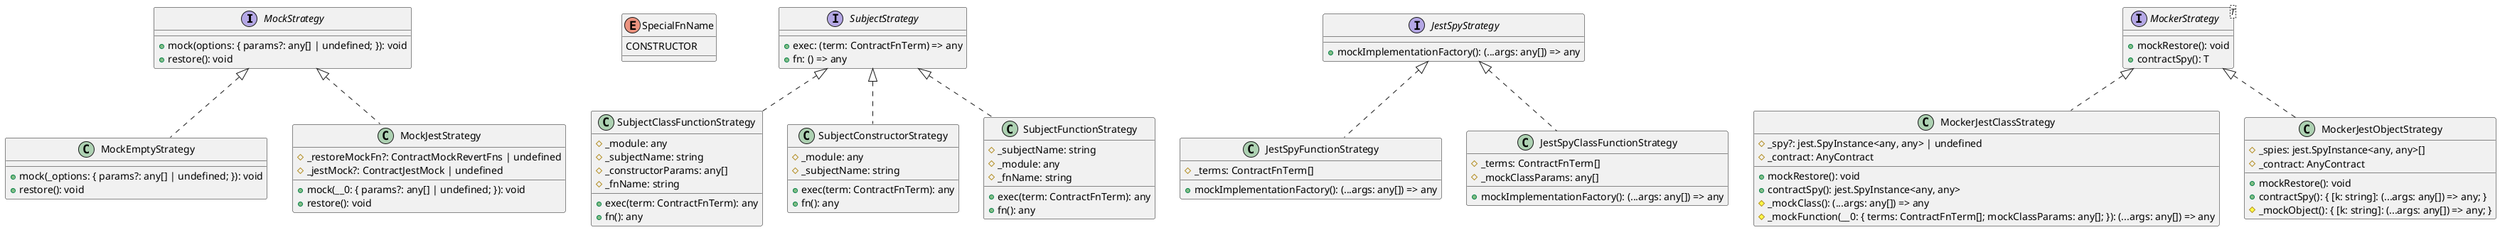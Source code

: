 @startuml
interface MockStrategy {
    +mock(options: { params?: any[] | undefined; }): void
    +restore(): void
}
class MockEmptyStrategy implements MockStrategy {
    +mock(_options: { params?: any[] | undefined; }): void
    +restore(): void
}
class MockJestStrategy implements MockStrategy {
    #_restoreMockFn?: ContractMockRevertFns | undefined
    #_jestMock?: ContractJestMock | undefined
    +mock(__0: { params?: any[] | undefined; }): void
    +restore(): void
}
enum SpecialFnName {
    CONSTRUCTOR
}
interface SubjectStrategy {
    +exec: (term: ContractFnTerm) => any
    +fn: () => any
}
class SubjectClassFunctionStrategy implements SubjectStrategy {
    #_module: any
    #_subjectName: string
    #_constructorParams: any[]
    #_fnName: string
    +exec(term: ContractFnTerm): any
    +fn(): any
}
class SubjectConstructorStrategy implements SubjectStrategy {
    #_module: any
    #_subjectName: string
    +exec(term: ContractFnTerm): any
    +fn(): any
}
class SubjectFunctionStrategy implements SubjectStrategy {
    #_subjectName: string
    #_module: any
    #_fnName: string
    +exec(term: ContractFnTerm): any
    +fn(): any
}
interface JestSpyStrategy {
    +mockImplementationFactory(): (...args: any[]) => any
}
class JestSpyFunctionStrategy implements JestSpyStrategy {
    #_terms: ContractFnTerm[]
    +mockImplementationFactory(): (...args: any[]) => any
}
class JestSpyClassFunctionStrategy implements JestSpyStrategy {
    #_terms: ContractFnTerm[]
    #_mockClassParams: any[]
    +mockImplementationFactory(): (...args: any[]) => any
}
interface MockerStrategy<T> {
    +mockRestore(): void
    +contractSpy(): T
}
class MockerJestClassStrategy implements MockerStrategy {
    #_spy?: jest.SpyInstance<any, any> | undefined
    #_contract: AnyContract
    +mockRestore(): void
    +contractSpy(): jest.SpyInstance<any, any>
    #_mockClass(): (...args: any[]) => any
    #_mockFunction(__0: { terms: ContractFnTerm[]; mockClassParams: any[]; }): (...args: any[]) => any
}
class MockerJestObjectStrategy implements MockerStrategy {
    #_spies: jest.SpyInstance<any, any>[]
    #_contract: AnyContract
    +mockRestore(): void
    +contractSpy(): { [k: string]: (...args: any[]) => any; }
    #_mockObject(): { [k: string]: (...args: any[]) => any; }
}
@enduml